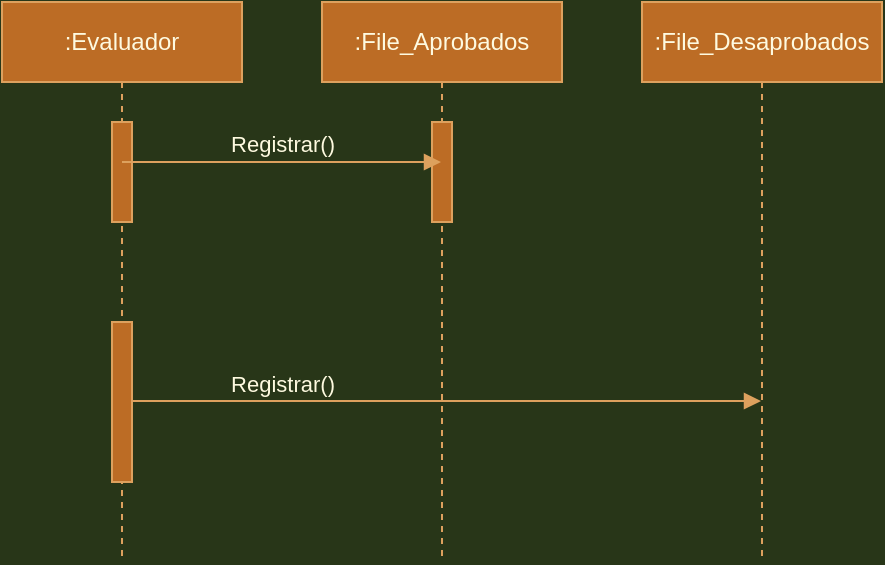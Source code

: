 <mxfile version="16.5.6" type="google"><diagram name="Page-1" id="13e1069c-82ec-6db2-03f1-153e76fe0fe0"><mxGraphModel dx="1108" dy="450" grid="1" gridSize="10" guides="1" tooltips="1" connect="1" arrows="1" fold="1" page="1" pageScale="1" pageWidth="1100" pageHeight="850" background="#283618" math="0" shadow="0"><root><mxCell id="0"/><mxCell id="1" parent="0"/><mxCell id="J_lqEMu7Wr2OGZxwjZTy-6" value=":File_Desaprobados" style="shape=umlLifeline;perimeter=lifelinePerimeter;whiteSpace=wrap;html=1;container=1;collapsible=0;recursiveResize=0;outlineConnect=0;rounded=0;sketch=0;fontColor=#FEFAE0;strokeColor=#DDA15E;fillColor=#BC6C25;" vertex="1" parent="1"><mxGeometry x="360" y="40" width="120" height="280" as="geometry"/></mxCell><mxCell id="J_lqEMu7Wr2OGZxwjZTy-7" value=":File_Aprobados" style="shape=umlLifeline;perimeter=lifelinePerimeter;whiteSpace=wrap;html=1;container=1;collapsible=0;recursiveResize=0;outlineConnect=0;rounded=0;sketch=0;fontColor=#FEFAE0;strokeColor=#DDA15E;fillColor=#BC6C25;" vertex="1" parent="1"><mxGeometry x="200" y="40" width="120" height="280" as="geometry"/></mxCell><mxCell id="J_lqEMu7Wr2OGZxwjZTy-12" value="" style="html=1;points=[];perimeter=orthogonalPerimeter;rounded=0;sketch=0;fontColor=#FEFAE0;strokeColor=#DDA15E;fillColor=#BC6C25;" vertex="1" parent="J_lqEMu7Wr2OGZxwjZTy-7"><mxGeometry x="55" y="60" width="10" height="50" as="geometry"/></mxCell><mxCell id="J_lqEMu7Wr2OGZxwjZTy-14" value="Registrar()" style="html=1;verticalAlign=bottom;endArrow=block;rounded=1;sketch=0;fontColor=#FEFAE0;strokeColor=#DDA15E;fillColor=#BC6C25;curved=0;labelBackgroundColor=#283618;" edge="1" parent="J_lqEMu7Wr2OGZxwjZTy-7" target="J_lqEMu7Wr2OGZxwjZTy-6"><mxGeometry x="-0.523" width="80" relative="1" as="geometry"><mxPoint x="-95" y="199.5" as="sourcePoint"/><mxPoint x="64.5" y="199.5" as="targetPoint"/><mxPoint as="offset"/></mxGeometry></mxCell><mxCell id="J_lqEMu7Wr2OGZxwjZTy-8" value=":Evaluador" style="shape=umlLifeline;perimeter=lifelinePerimeter;whiteSpace=wrap;html=1;container=1;collapsible=0;recursiveResize=0;outlineConnect=0;rounded=0;sketch=0;fontColor=#FEFAE0;strokeColor=#DDA15E;fillColor=#BC6C25;" vertex="1" parent="1"><mxGeometry x="40" y="40" width="120" height="280" as="geometry"/></mxCell><mxCell id="J_lqEMu7Wr2OGZxwjZTy-9" value="" style="html=1;points=[];perimeter=orthogonalPerimeter;rounded=0;sketch=0;fontColor=#FEFAE0;strokeColor=#DDA15E;fillColor=#BC6C25;" vertex="1" parent="J_lqEMu7Wr2OGZxwjZTy-8"><mxGeometry x="55" y="60" width="10" height="50" as="geometry"/></mxCell><mxCell id="J_lqEMu7Wr2OGZxwjZTy-13" value="" style="html=1;points=[];perimeter=orthogonalPerimeter;rounded=0;sketch=0;fontColor=#FEFAE0;strokeColor=#DDA15E;fillColor=#BC6C25;" vertex="1" parent="J_lqEMu7Wr2OGZxwjZTy-8"><mxGeometry x="55" y="160" width="10" height="80" as="geometry"/></mxCell><mxCell id="J_lqEMu7Wr2OGZxwjZTy-11" value="Registrar()" style="html=1;verticalAlign=bottom;endArrow=block;rounded=1;sketch=0;fontColor=#FEFAE0;strokeColor=#DDA15E;fillColor=#BC6C25;curved=0;labelBackgroundColor=#283618;" edge="1" parent="1" target="J_lqEMu7Wr2OGZxwjZTy-7"><mxGeometry width="80" relative="1" as="geometry"><mxPoint x="100" y="120" as="sourcePoint"/><mxPoint x="180" y="120" as="targetPoint"/></mxGeometry></mxCell></root></mxGraphModel></diagram></mxfile>